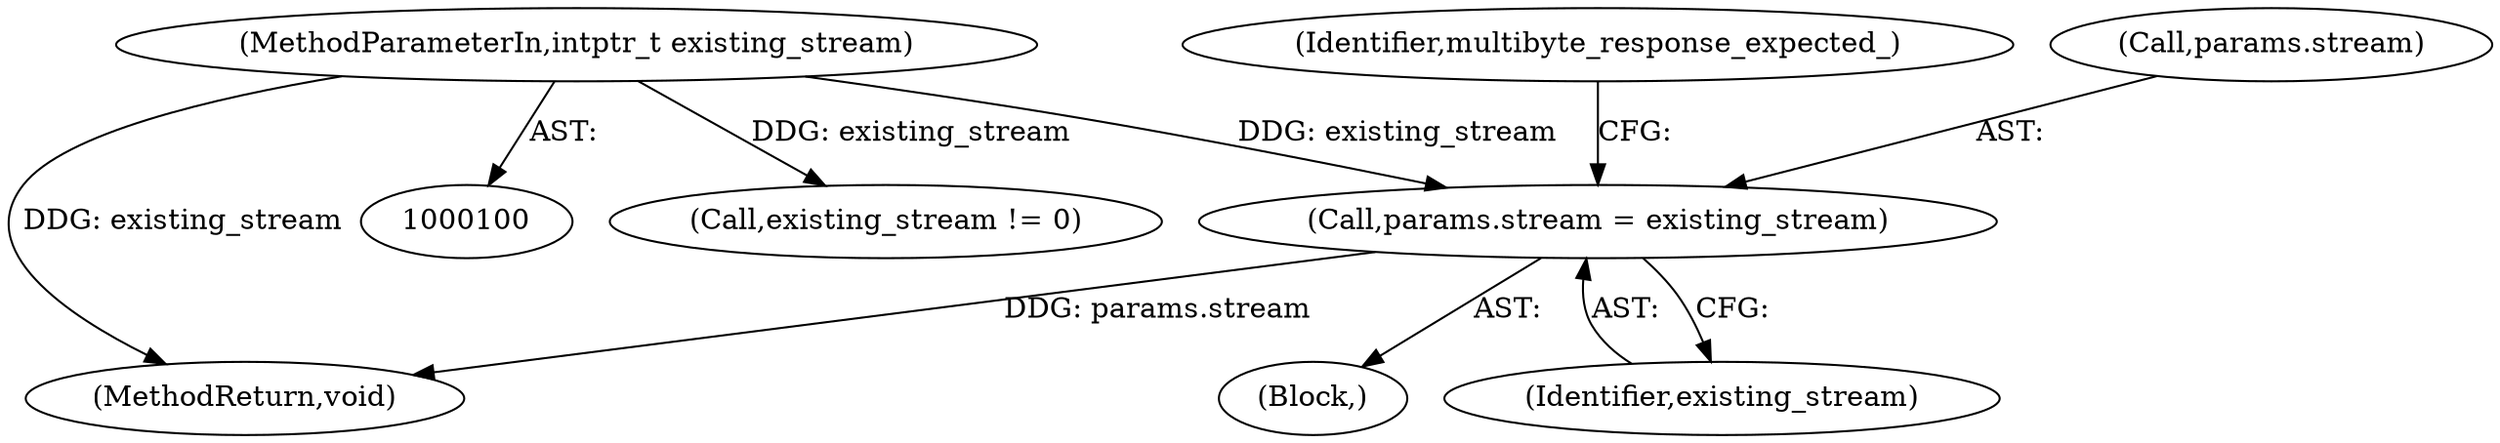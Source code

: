 digraph "1_Chrome_ea3d1d84be3d6f97bf50e76511c9e26af6895533_15@del" {
"1000140" [label="(Call,params.stream = existing_stream)"];
"1000105" [label="(MethodParameterIn,intptr_t existing_stream)"];
"1000144" [label="(Identifier,existing_stream)"];
"1000146" [label="(Identifier,multibyte_response_expected_)"];
"1000147" [label="(Call,existing_stream != 0)"];
"1000106" [label="(Block,)"];
"1000153" [label="(MethodReturn,void)"];
"1000140" [label="(Call,params.stream = existing_stream)"];
"1000141" [label="(Call,params.stream)"];
"1000105" [label="(MethodParameterIn,intptr_t existing_stream)"];
"1000140" -> "1000106"  [label="AST: "];
"1000140" -> "1000144"  [label="CFG: "];
"1000141" -> "1000140"  [label="AST: "];
"1000144" -> "1000140"  [label="AST: "];
"1000146" -> "1000140"  [label="CFG: "];
"1000140" -> "1000153"  [label="DDG: params.stream"];
"1000105" -> "1000140"  [label="DDG: existing_stream"];
"1000105" -> "1000100"  [label="AST: "];
"1000105" -> "1000153"  [label="DDG: existing_stream"];
"1000105" -> "1000147"  [label="DDG: existing_stream"];
}
